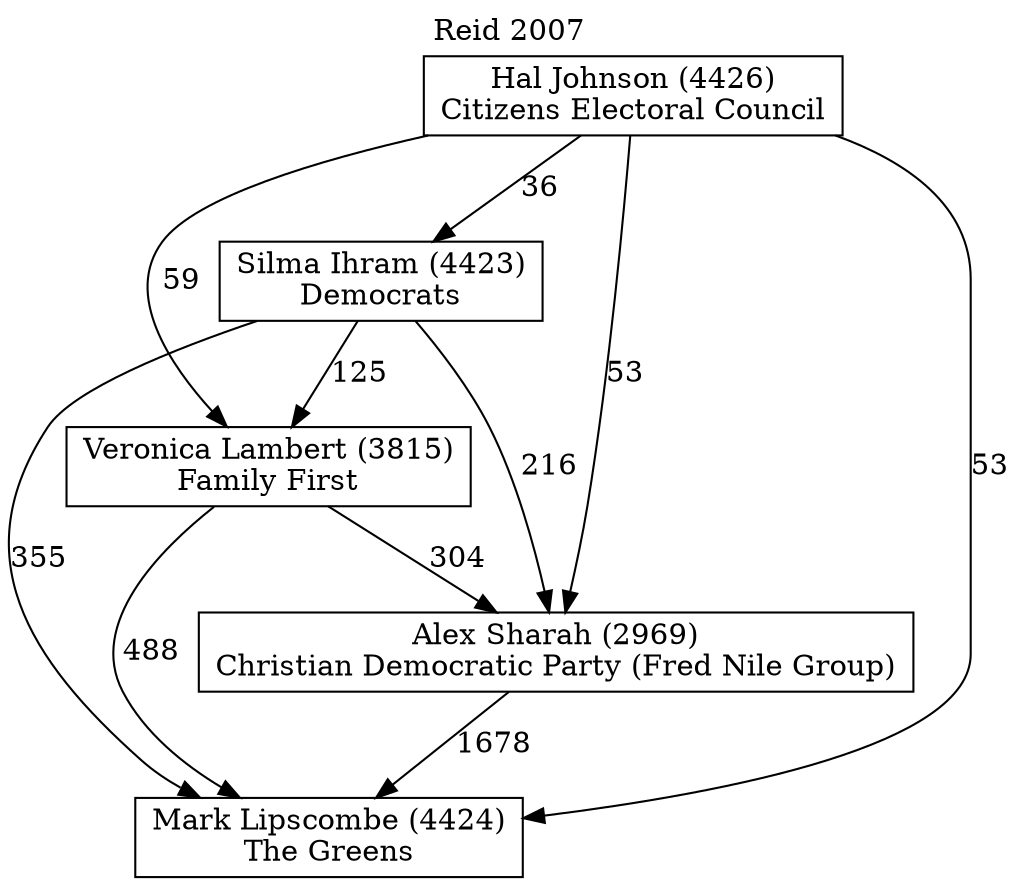// House preference flow
digraph "Mark Lipscombe (4424)_Reid_2007" {
	graph [label="Reid 2007" labelloc=t mclimit=10]
	node [shape=box]
	"Alex Sharah (2969)" [label="Alex Sharah (2969)
Christian Democratic Party (Fred Nile Group)"]
	"Hal Johnson (4426)" [label="Hal Johnson (4426)
Citizens Electoral Council"]
	"Mark Lipscombe (4424)" [label="Mark Lipscombe (4424)
The Greens"]
	"Silma Ihram (4423)" [label="Silma Ihram (4423)
Democrats"]
	"Veronica Lambert (3815)" [label="Veronica Lambert (3815)
Family First"]
	"Alex Sharah (2969)" -> "Mark Lipscombe (4424)" [label=1678]
	"Hal Johnson (4426)" -> "Alex Sharah (2969)" [label=53]
	"Hal Johnson (4426)" -> "Mark Lipscombe (4424)" [label=53]
	"Hal Johnson (4426)" -> "Silma Ihram (4423)" [label=36]
	"Hal Johnson (4426)" -> "Veronica Lambert (3815)" [label=59]
	"Silma Ihram (4423)" -> "Alex Sharah (2969)" [label=216]
	"Silma Ihram (4423)" -> "Mark Lipscombe (4424)" [label=355]
	"Silma Ihram (4423)" -> "Veronica Lambert (3815)" [label=125]
	"Veronica Lambert (3815)" -> "Alex Sharah (2969)" [label=304]
	"Veronica Lambert (3815)" -> "Mark Lipscombe (4424)" [label=488]
}

